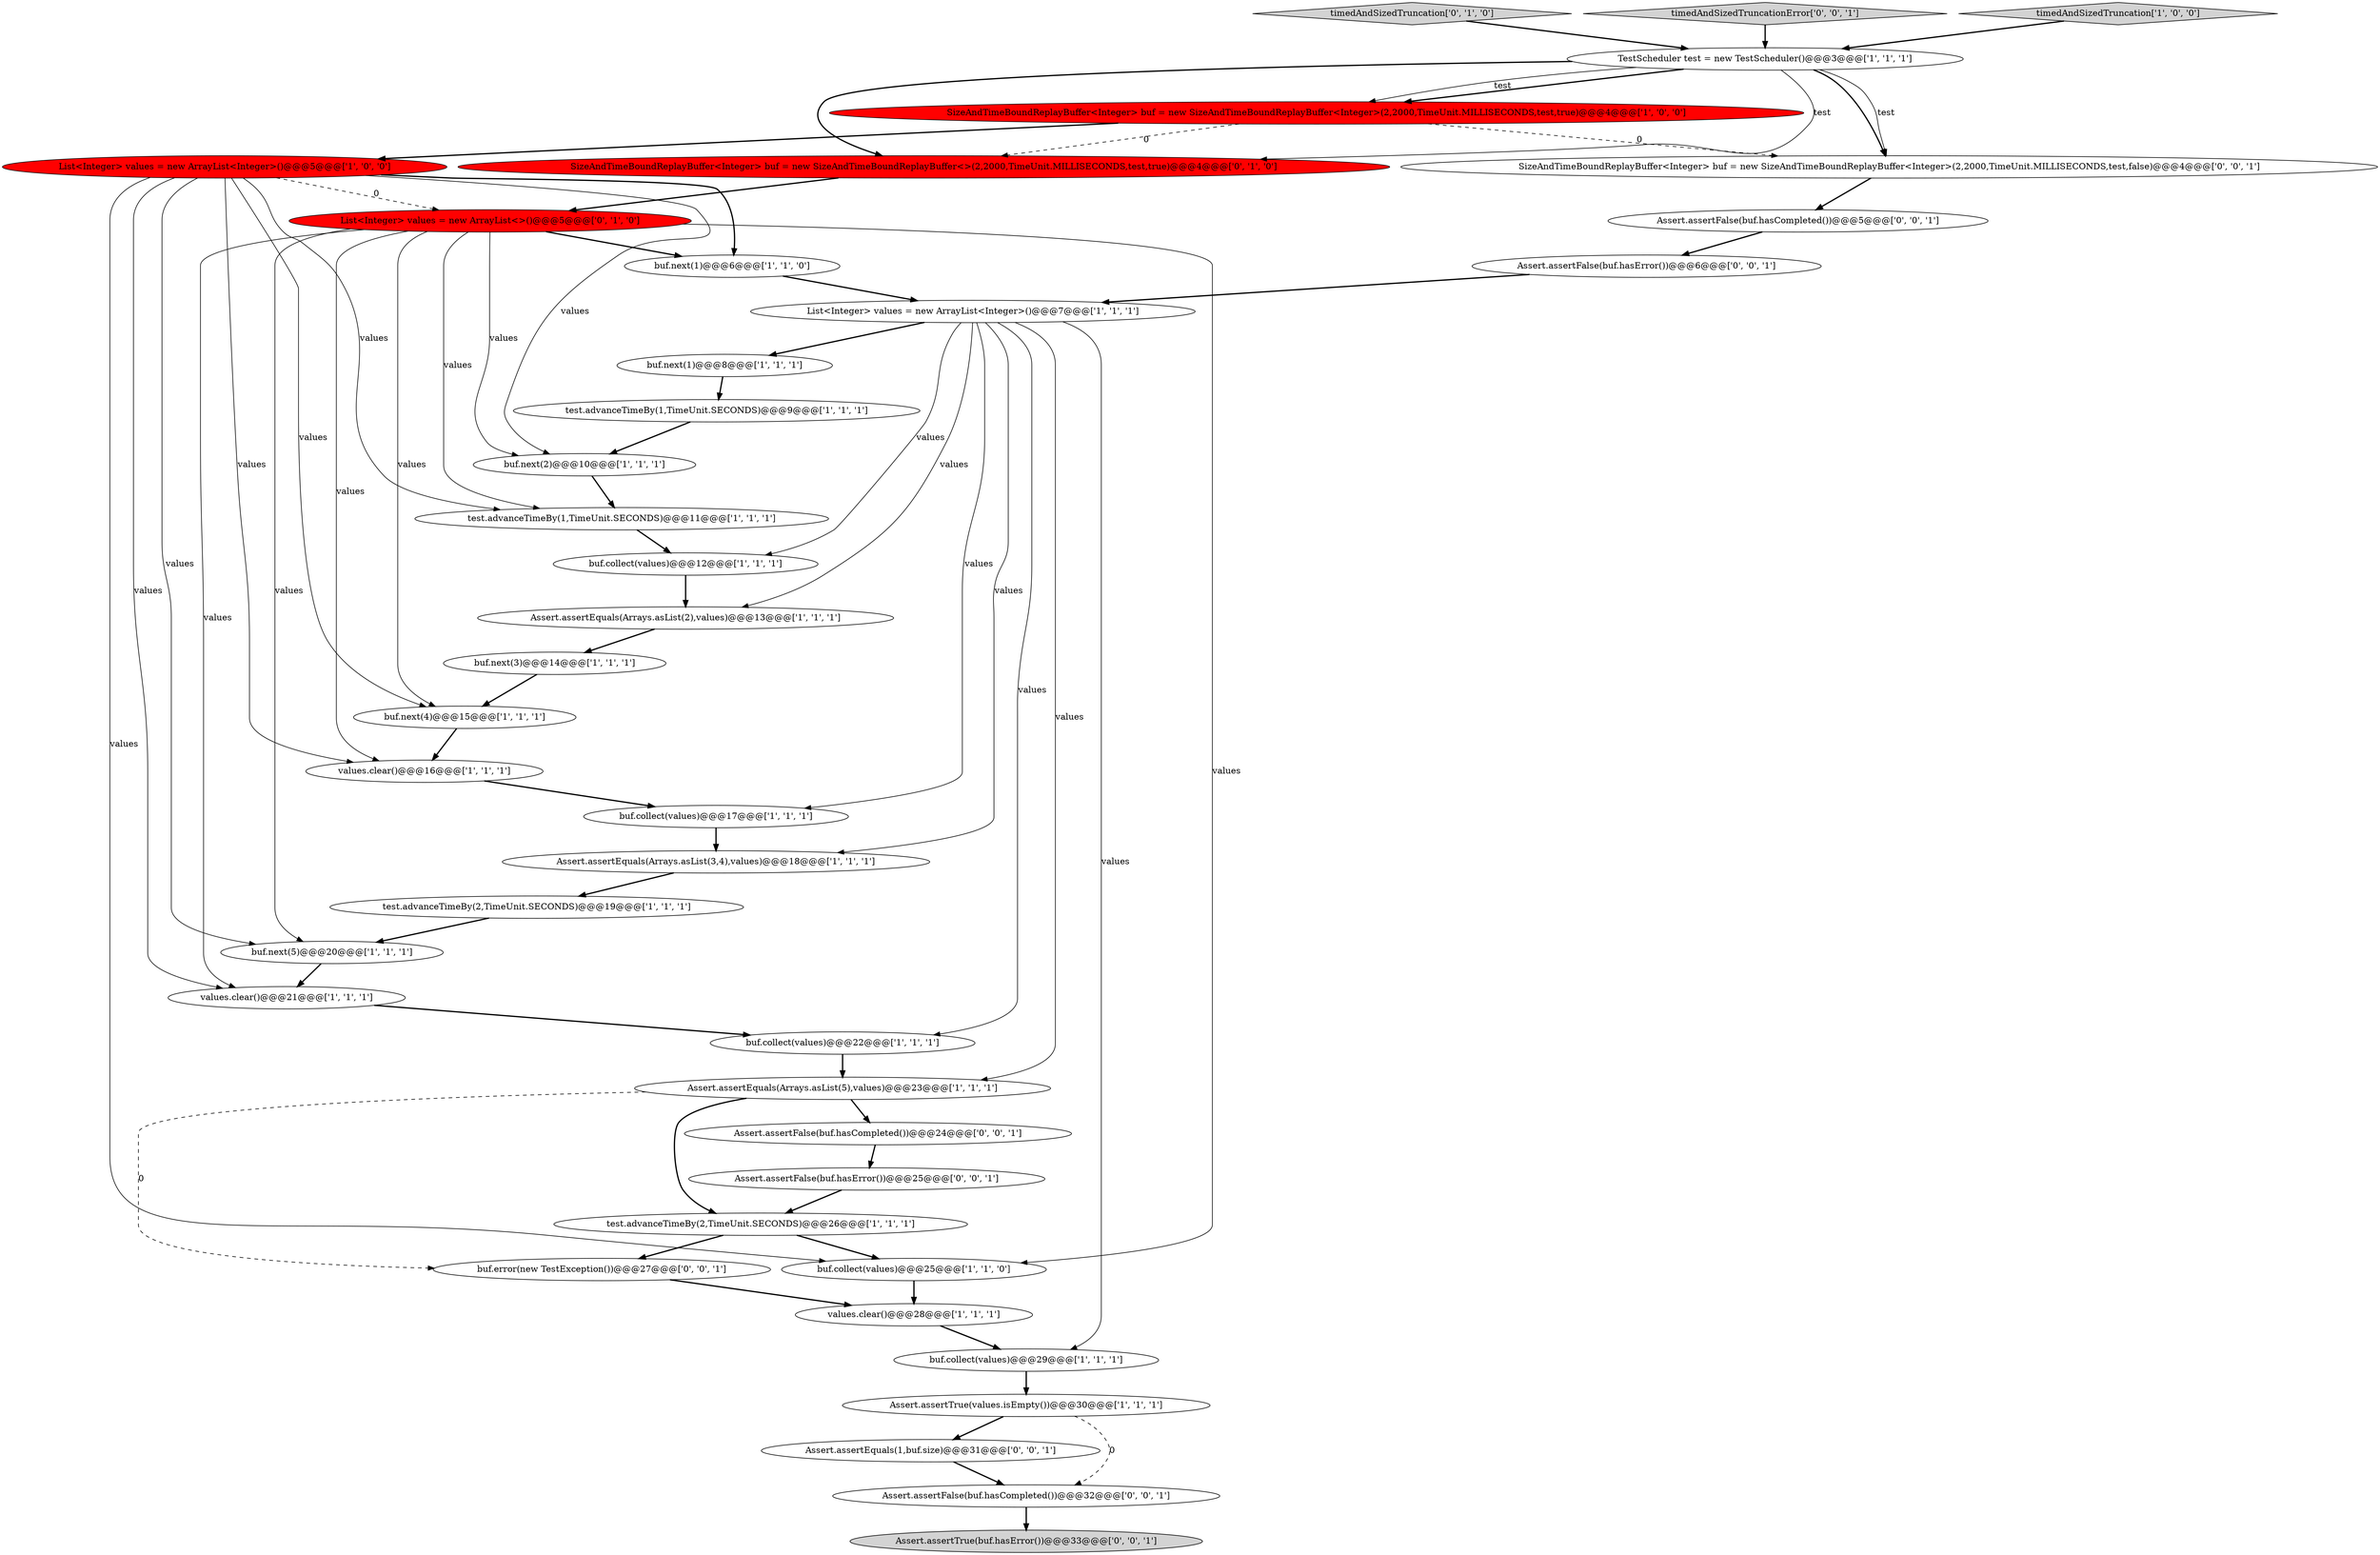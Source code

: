digraph {
14 [style = filled, label = "buf.next(1)@@@8@@@['1', '1', '1']", fillcolor = white, shape = ellipse image = "AAA0AAABBB1BBB"];
32 [style = filled, label = "Assert.assertFalse(buf.hasCompleted())@@@24@@@['0', '0', '1']", fillcolor = white, shape = ellipse image = "AAA0AAABBB3BBB"];
18 [style = filled, label = "Assert.assertEquals(Arrays.asList(2),values)@@@13@@@['1', '1', '1']", fillcolor = white, shape = ellipse image = "AAA0AAABBB1BBB"];
2 [style = filled, label = "test.advanceTimeBy(1,TimeUnit.SECONDS)@@@9@@@['1', '1', '1']", fillcolor = white, shape = ellipse image = "AAA0AAABBB1BBB"];
8 [style = filled, label = "Assert.assertEquals(Arrays.asList(3,4),values)@@@18@@@['1', '1', '1']", fillcolor = white, shape = ellipse image = "AAA0AAABBB1BBB"];
34 [style = filled, label = "Assert.assertFalse(buf.hasCompleted())@@@32@@@['0', '0', '1']", fillcolor = white, shape = ellipse image = "AAA0AAABBB3BBB"];
37 [style = filled, label = "Assert.assertFalse(buf.hasError())@@@25@@@['0', '0', '1']", fillcolor = white, shape = ellipse image = "AAA0AAABBB3BBB"];
7 [style = filled, label = "SizeAndTimeBoundReplayBuffer<Integer> buf = new SizeAndTimeBoundReplayBuffer<Integer>(2,2000,TimeUnit.MILLISECONDS,test,true)@@@4@@@['1', '0', '0']", fillcolor = red, shape = ellipse image = "AAA1AAABBB1BBB"];
31 [style = filled, label = "Assert.assertEquals(1,buf.size)@@@31@@@['0', '0', '1']", fillcolor = white, shape = ellipse image = "AAA0AAABBB3BBB"];
13 [style = filled, label = "buf.collect(values)@@@22@@@['1', '1', '1']", fillcolor = white, shape = ellipse image = "AAA0AAABBB1BBB"];
12 [style = filled, label = "buf.next(3)@@@14@@@['1', '1', '1']", fillcolor = white, shape = ellipse image = "AAA0AAABBB1BBB"];
27 [style = filled, label = "List<Integer> values = new ArrayList<>()@@@5@@@['0', '1', '0']", fillcolor = red, shape = ellipse image = "AAA1AAABBB2BBB"];
4 [style = filled, label = "buf.next(1)@@@6@@@['1', '1', '0']", fillcolor = white, shape = ellipse image = "AAA0AAABBB1BBB"];
9 [style = filled, label = "values.clear()@@@21@@@['1', '1', '1']", fillcolor = white, shape = ellipse image = "AAA0AAABBB1BBB"];
22 [style = filled, label = "buf.next(4)@@@15@@@['1', '1', '1']", fillcolor = white, shape = ellipse image = "AAA0AAABBB1BBB"];
6 [style = filled, label = "Assert.assertEquals(Arrays.asList(5),values)@@@23@@@['1', '1', '1']", fillcolor = white, shape = ellipse image = "AAA0AAABBB1BBB"];
15 [style = filled, label = "Assert.assertTrue(values.isEmpty())@@@30@@@['1', '1', '1']", fillcolor = white, shape = ellipse image = "AAA0AAABBB1BBB"];
3 [style = filled, label = "test.advanceTimeBy(2,TimeUnit.SECONDS)@@@26@@@['1', '1', '1']", fillcolor = white, shape = ellipse image = "AAA0AAABBB1BBB"];
35 [style = filled, label = "Assert.assertTrue(buf.hasError())@@@33@@@['0', '0', '1']", fillcolor = lightgray, shape = ellipse image = "AAA0AAABBB3BBB"];
25 [style = filled, label = "buf.next(2)@@@10@@@['1', '1', '1']", fillcolor = white, shape = ellipse image = "AAA0AAABBB1BBB"];
28 [style = filled, label = "timedAndSizedTruncation['0', '1', '0']", fillcolor = lightgray, shape = diamond image = "AAA0AAABBB2BBB"];
38 [style = filled, label = "timedAndSizedTruncationError['0', '0', '1']", fillcolor = lightgray, shape = diamond image = "AAA0AAABBB3BBB"];
24 [style = filled, label = "values.clear()@@@28@@@['1', '1', '1']", fillcolor = white, shape = ellipse image = "AAA0AAABBB1BBB"];
39 [style = filled, label = "Assert.assertFalse(buf.hasError())@@@6@@@['0', '0', '1']", fillcolor = white, shape = ellipse image = "AAA0AAABBB3BBB"];
16 [style = filled, label = "timedAndSizedTruncation['1', '0', '0']", fillcolor = lightgray, shape = diamond image = "AAA0AAABBB1BBB"];
21 [style = filled, label = "buf.next(5)@@@20@@@['1', '1', '1']", fillcolor = white, shape = ellipse image = "AAA0AAABBB1BBB"];
0 [style = filled, label = "TestScheduler test = new TestScheduler()@@@3@@@['1', '1', '1']", fillcolor = white, shape = ellipse image = "AAA0AAABBB1BBB"];
1 [style = filled, label = "buf.collect(values)@@@12@@@['1', '1', '1']", fillcolor = white, shape = ellipse image = "AAA0AAABBB1BBB"];
33 [style = filled, label = "Assert.assertFalse(buf.hasCompleted())@@@5@@@['0', '0', '1']", fillcolor = white, shape = ellipse image = "AAA0AAABBB3BBB"];
30 [style = filled, label = "SizeAndTimeBoundReplayBuffer<Integer> buf = new SizeAndTimeBoundReplayBuffer<Integer>(2,2000,TimeUnit.MILLISECONDS,test,false)@@@4@@@['0', '0', '1']", fillcolor = white, shape = ellipse image = "AAA0AAABBB3BBB"];
26 [style = filled, label = "buf.collect(values)@@@29@@@['1', '1', '1']", fillcolor = white, shape = ellipse image = "AAA0AAABBB1BBB"];
20 [style = filled, label = "values.clear()@@@16@@@['1', '1', '1']", fillcolor = white, shape = ellipse image = "AAA0AAABBB1BBB"];
5 [style = filled, label = "test.advanceTimeBy(1,TimeUnit.SECONDS)@@@11@@@['1', '1', '1']", fillcolor = white, shape = ellipse image = "AAA0AAABBB1BBB"];
19 [style = filled, label = "List<Integer> values = new ArrayList<Integer>()@@@5@@@['1', '0', '0']", fillcolor = red, shape = ellipse image = "AAA1AAABBB1BBB"];
11 [style = filled, label = "buf.collect(values)@@@25@@@['1', '1', '0']", fillcolor = white, shape = ellipse image = "AAA0AAABBB1BBB"];
10 [style = filled, label = "buf.collect(values)@@@17@@@['1', '1', '1']", fillcolor = white, shape = ellipse image = "AAA0AAABBB1BBB"];
17 [style = filled, label = "List<Integer> values = new ArrayList<Integer>()@@@7@@@['1', '1', '1']", fillcolor = white, shape = ellipse image = "AAA0AAABBB1BBB"];
29 [style = filled, label = "SizeAndTimeBoundReplayBuffer<Integer> buf = new SizeAndTimeBoundReplayBuffer<>(2,2000,TimeUnit.MILLISECONDS,test,true)@@@4@@@['0', '1', '0']", fillcolor = red, shape = ellipse image = "AAA1AAABBB2BBB"];
36 [style = filled, label = "buf.error(new TestException())@@@27@@@['0', '0', '1']", fillcolor = white, shape = ellipse image = "AAA0AAABBB3BBB"];
23 [style = filled, label = "test.advanceTimeBy(2,TimeUnit.SECONDS)@@@19@@@['1', '1', '1']", fillcolor = white, shape = ellipse image = "AAA0AAABBB1BBB"];
6->32 [style = bold, label=""];
19->9 [style = solid, label="values"];
6->3 [style = bold, label=""];
0->30 [style = bold, label=""];
19->27 [style = dashed, label="0"];
16->0 [style = bold, label=""];
27->20 [style = solid, label="values"];
15->34 [style = dashed, label="0"];
32->37 [style = bold, label=""];
4->17 [style = bold, label=""];
8->23 [style = bold, label=""];
30->33 [style = bold, label=""];
0->29 [style = solid, label="test"];
27->21 [style = solid, label="values"];
27->11 [style = solid, label="values"];
19->5 [style = solid, label="values"];
19->21 [style = solid, label="values"];
27->5 [style = solid, label="values"];
12->22 [style = bold, label=""];
3->11 [style = bold, label=""];
18->12 [style = bold, label=""];
27->25 [style = solid, label="values"];
17->10 [style = solid, label="values"];
1->18 [style = bold, label=""];
0->29 [style = bold, label=""];
11->24 [style = bold, label=""];
0->30 [style = solid, label="test"];
31->34 [style = bold, label=""];
37->3 [style = bold, label=""];
0->7 [style = bold, label=""];
20->10 [style = bold, label=""];
17->26 [style = solid, label="values"];
28->0 [style = bold, label=""];
27->9 [style = solid, label="values"];
5->1 [style = bold, label=""];
24->26 [style = bold, label=""];
17->6 [style = solid, label="values"];
21->9 [style = bold, label=""];
29->27 [style = bold, label=""];
27->4 [style = bold, label=""];
3->36 [style = bold, label=""];
36->24 [style = bold, label=""];
33->39 [style = bold, label=""];
10->8 [style = bold, label=""];
22->20 [style = bold, label=""];
19->11 [style = solid, label="values"];
27->22 [style = solid, label="values"];
17->14 [style = bold, label=""];
23->21 [style = bold, label=""];
39->17 [style = bold, label=""];
15->31 [style = bold, label=""];
19->25 [style = solid, label="values"];
6->36 [style = dashed, label="0"];
7->30 [style = dashed, label="0"];
38->0 [style = bold, label=""];
26->15 [style = bold, label=""];
9->13 [style = bold, label=""];
25->5 [style = bold, label=""];
17->8 [style = solid, label="values"];
7->29 [style = dashed, label="0"];
14->2 [style = bold, label=""];
19->20 [style = solid, label="values"];
19->4 [style = bold, label=""];
0->7 [style = solid, label="test"];
34->35 [style = bold, label=""];
13->6 [style = bold, label=""];
19->22 [style = solid, label="values"];
2->25 [style = bold, label=""];
7->19 [style = bold, label=""];
17->1 [style = solid, label="values"];
17->13 [style = solid, label="values"];
17->18 [style = solid, label="values"];
}
